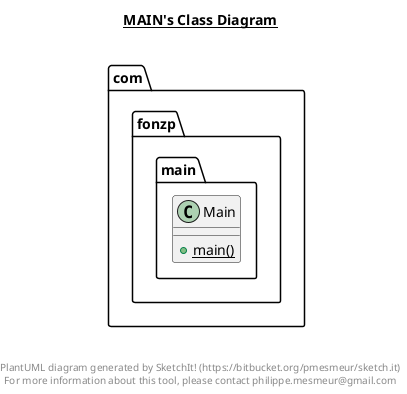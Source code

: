 @startuml

title __MAIN's Class Diagram__\n

  namespace com.fonzp.main {
    class com.fonzp.main.Main {
        {static} + main()
    }
  }
  



right footer


PlantUML diagram generated by SketchIt! (https://bitbucket.org/pmesmeur/sketch.it)
For more information about this tool, please contact philippe.mesmeur@gmail.com
endfooter

@enduml
